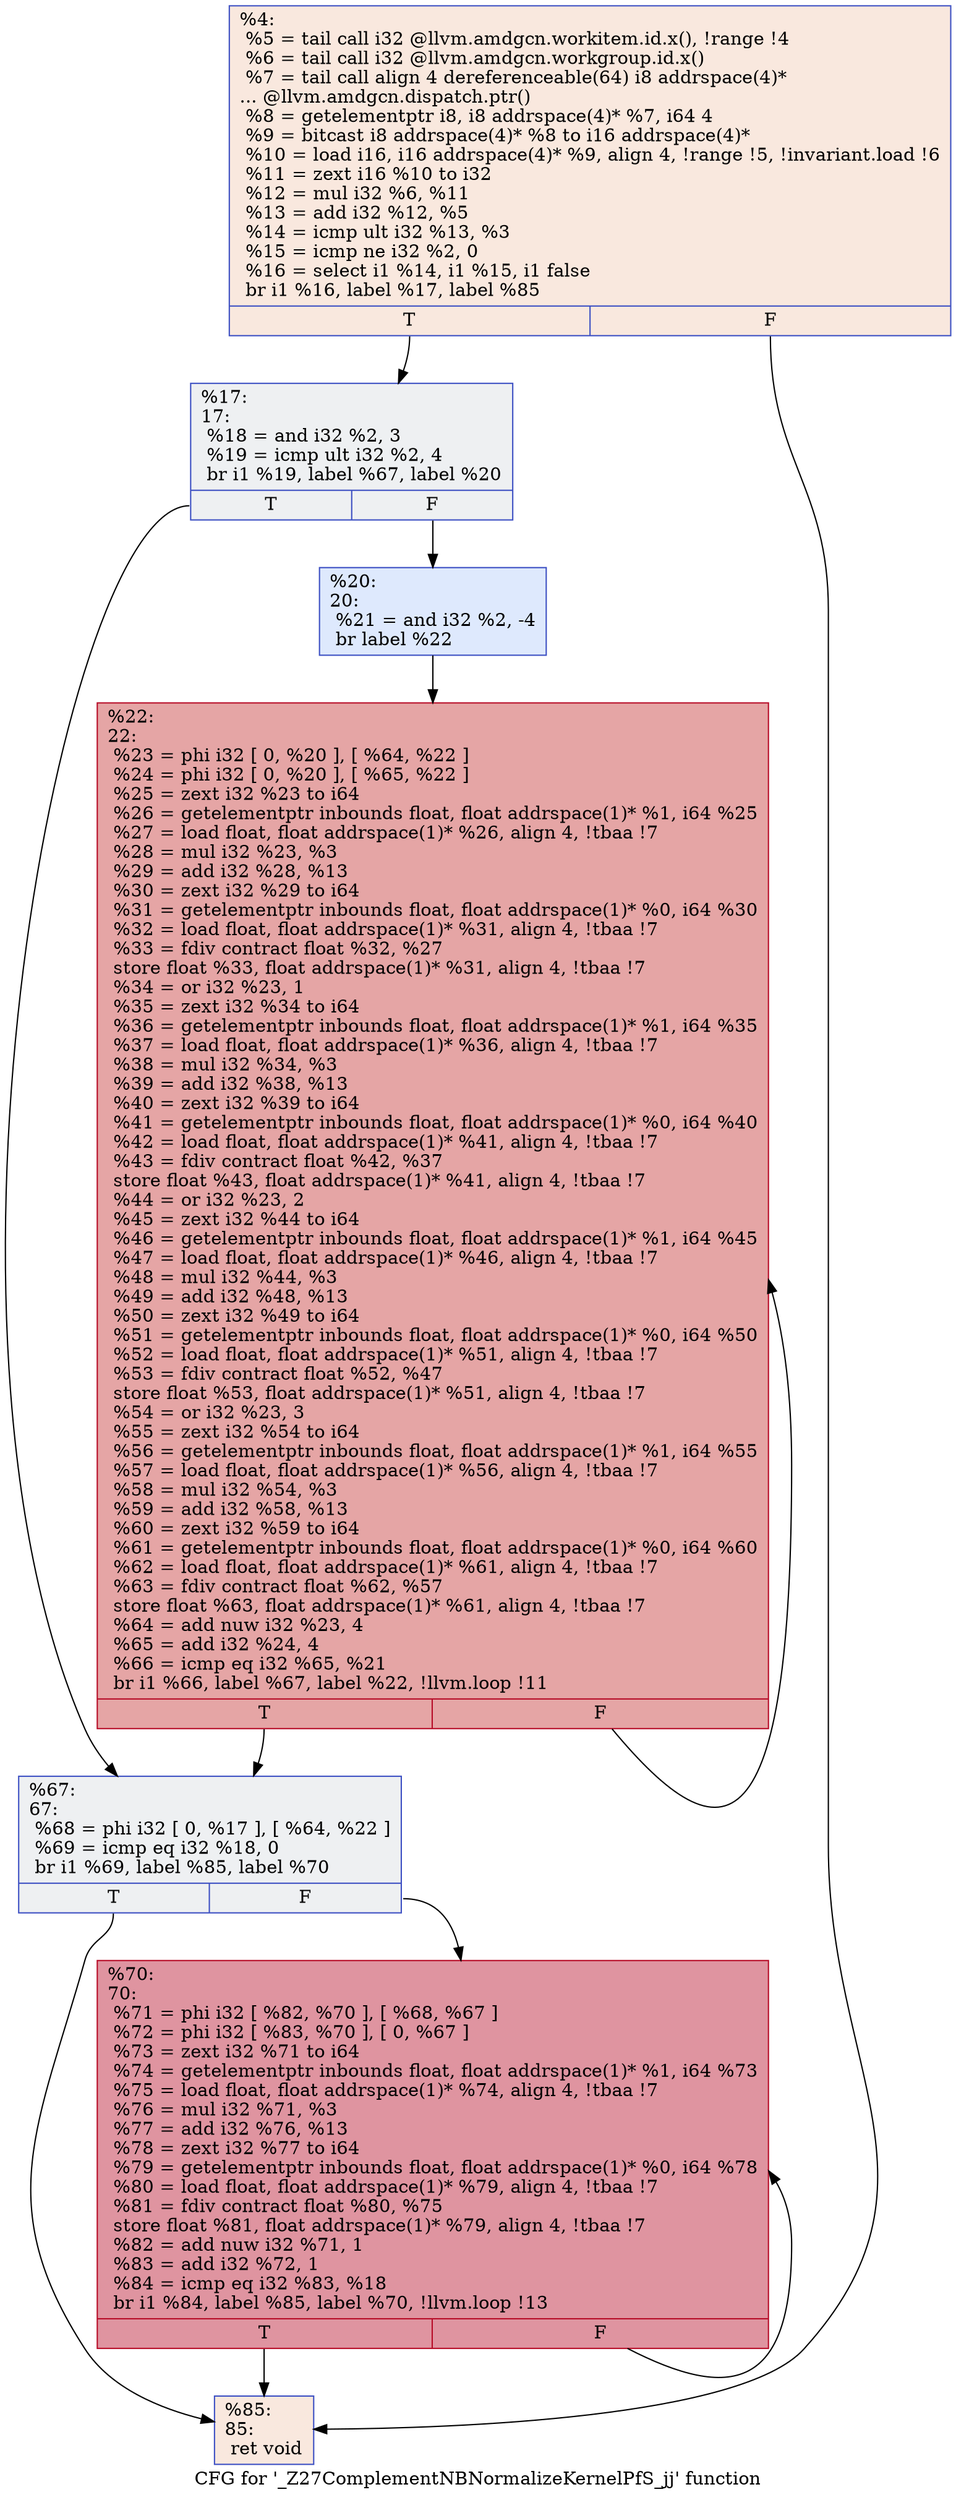 digraph "CFG for '_Z27ComplementNBNormalizeKernelPfS_jj' function" {
	label="CFG for '_Z27ComplementNBNormalizeKernelPfS_jj' function";

	Node0x453bc80 [shape=record,color="#3d50c3ff", style=filled, fillcolor="#f2cab570",label="{%4:\l  %5 = tail call i32 @llvm.amdgcn.workitem.id.x(), !range !4\l  %6 = tail call i32 @llvm.amdgcn.workgroup.id.x()\l  %7 = tail call align 4 dereferenceable(64) i8 addrspace(4)*\l... @llvm.amdgcn.dispatch.ptr()\l  %8 = getelementptr i8, i8 addrspace(4)* %7, i64 4\l  %9 = bitcast i8 addrspace(4)* %8 to i16 addrspace(4)*\l  %10 = load i16, i16 addrspace(4)* %9, align 4, !range !5, !invariant.load !6\l  %11 = zext i16 %10 to i32\l  %12 = mul i32 %6, %11\l  %13 = add i32 %12, %5\l  %14 = icmp ult i32 %13, %3\l  %15 = icmp ne i32 %2, 0\l  %16 = select i1 %14, i1 %15, i1 false\l  br i1 %16, label %17, label %85\l|{<s0>T|<s1>F}}"];
	Node0x453bc80:s0 -> Node0x453bd10;
	Node0x453bc80:s1 -> Node0x453d5a0;
	Node0x453bd10 [shape=record,color="#3d50c3ff", style=filled, fillcolor="#d9dce170",label="{%17:\l17:                                               \l  %18 = and i32 %2, 3\l  %19 = icmp ult i32 %2, 4\l  br i1 %19, label %67, label %20\l|{<s0>T|<s1>F}}"];
	Node0x453bd10:s0 -> Node0x453e100;
	Node0x453bd10:s1 -> Node0x453e150;
	Node0x453e150 [shape=record,color="#3d50c3ff", style=filled, fillcolor="#b5cdfa70",label="{%20:\l20:                                               \l  %21 = and i32 %2, -4\l  br label %22\l}"];
	Node0x453e150 -> Node0x453e350;
	Node0x453e350 [shape=record,color="#b70d28ff", style=filled, fillcolor="#c5333470",label="{%22:\l22:                                               \l  %23 = phi i32 [ 0, %20 ], [ %64, %22 ]\l  %24 = phi i32 [ 0, %20 ], [ %65, %22 ]\l  %25 = zext i32 %23 to i64\l  %26 = getelementptr inbounds float, float addrspace(1)* %1, i64 %25\l  %27 = load float, float addrspace(1)* %26, align 4, !tbaa !7\l  %28 = mul i32 %23, %3\l  %29 = add i32 %28, %13\l  %30 = zext i32 %29 to i64\l  %31 = getelementptr inbounds float, float addrspace(1)* %0, i64 %30\l  %32 = load float, float addrspace(1)* %31, align 4, !tbaa !7\l  %33 = fdiv contract float %32, %27\l  store float %33, float addrspace(1)* %31, align 4, !tbaa !7\l  %34 = or i32 %23, 1\l  %35 = zext i32 %34 to i64\l  %36 = getelementptr inbounds float, float addrspace(1)* %1, i64 %35\l  %37 = load float, float addrspace(1)* %36, align 4, !tbaa !7\l  %38 = mul i32 %34, %3\l  %39 = add i32 %38, %13\l  %40 = zext i32 %39 to i64\l  %41 = getelementptr inbounds float, float addrspace(1)* %0, i64 %40\l  %42 = load float, float addrspace(1)* %41, align 4, !tbaa !7\l  %43 = fdiv contract float %42, %37\l  store float %43, float addrspace(1)* %41, align 4, !tbaa !7\l  %44 = or i32 %23, 2\l  %45 = zext i32 %44 to i64\l  %46 = getelementptr inbounds float, float addrspace(1)* %1, i64 %45\l  %47 = load float, float addrspace(1)* %46, align 4, !tbaa !7\l  %48 = mul i32 %44, %3\l  %49 = add i32 %48, %13\l  %50 = zext i32 %49 to i64\l  %51 = getelementptr inbounds float, float addrspace(1)* %0, i64 %50\l  %52 = load float, float addrspace(1)* %51, align 4, !tbaa !7\l  %53 = fdiv contract float %52, %47\l  store float %53, float addrspace(1)* %51, align 4, !tbaa !7\l  %54 = or i32 %23, 3\l  %55 = zext i32 %54 to i64\l  %56 = getelementptr inbounds float, float addrspace(1)* %1, i64 %55\l  %57 = load float, float addrspace(1)* %56, align 4, !tbaa !7\l  %58 = mul i32 %54, %3\l  %59 = add i32 %58, %13\l  %60 = zext i32 %59 to i64\l  %61 = getelementptr inbounds float, float addrspace(1)* %0, i64 %60\l  %62 = load float, float addrspace(1)* %61, align 4, !tbaa !7\l  %63 = fdiv contract float %62, %57\l  store float %63, float addrspace(1)* %61, align 4, !tbaa !7\l  %64 = add nuw i32 %23, 4\l  %65 = add i32 %24, 4\l  %66 = icmp eq i32 %65, %21\l  br i1 %66, label %67, label %22, !llvm.loop !11\l|{<s0>T|<s1>F}}"];
	Node0x453e350:s0 -> Node0x453e100;
	Node0x453e350:s1 -> Node0x453e350;
	Node0x453e100 [shape=record,color="#3d50c3ff", style=filled, fillcolor="#d9dce170",label="{%67:\l67:                                               \l  %68 = phi i32 [ 0, %17 ], [ %64, %22 ]\l  %69 = icmp eq i32 %18, 0\l  br i1 %69, label %85, label %70\l|{<s0>T|<s1>F}}"];
	Node0x453e100:s0 -> Node0x453d5a0;
	Node0x453e100:s1 -> Node0x4540c10;
	Node0x4540c10 [shape=record,color="#b70d28ff", style=filled, fillcolor="#b70d2870",label="{%70:\l70:                                               \l  %71 = phi i32 [ %82, %70 ], [ %68, %67 ]\l  %72 = phi i32 [ %83, %70 ], [ 0, %67 ]\l  %73 = zext i32 %71 to i64\l  %74 = getelementptr inbounds float, float addrspace(1)* %1, i64 %73\l  %75 = load float, float addrspace(1)* %74, align 4, !tbaa !7\l  %76 = mul i32 %71, %3\l  %77 = add i32 %76, %13\l  %78 = zext i32 %77 to i64\l  %79 = getelementptr inbounds float, float addrspace(1)* %0, i64 %78\l  %80 = load float, float addrspace(1)* %79, align 4, !tbaa !7\l  %81 = fdiv contract float %80, %75\l  store float %81, float addrspace(1)* %79, align 4, !tbaa !7\l  %82 = add nuw i32 %71, 1\l  %83 = add i32 %72, 1\l  %84 = icmp eq i32 %83, %18\l  br i1 %84, label %85, label %70, !llvm.loop !13\l|{<s0>T|<s1>F}}"];
	Node0x4540c10:s0 -> Node0x453d5a0;
	Node0x4540c10:s1 -> Node0x4540c10;
	Node0x453d5a0 [shape=record,color="#3d50c3ff", style=filled, fillcolor="#f2cab570",label="{%85:\l85:                                               \l  ret void\l}"];
}
